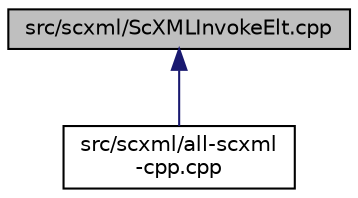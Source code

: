 digraph "src/scxml/ScXMLInvokeElt.cpp"
{
 // LATEX_PDF_SIZE
  edge [fontname="Helvetica",fontsize="10",labelfontname="Helvetica",labelfontsize="10"];
  node [fontname="Helvetica",fontsize="10",shape=record];
  Node1 [label="src/scxml/ScXMLInvokeElt.cpp",height=0.2,width=0.4,color="black", fillcolor="grey75", style="filled", fontcolor="black",tooltip=" "];
  Node1 -> Node2 [dir="back",color="midnightblue",fontsize="10",style="solid",fontname="Helvetica"];
  Node2 [label="src/scxml/all-scxml\l-cpp.cpp",height=0.2,width=0.4,color="black", fillcolor="white", style="filled",URL="$all-scxml-cpp_8cpp.html",tooltip=" "];
}
